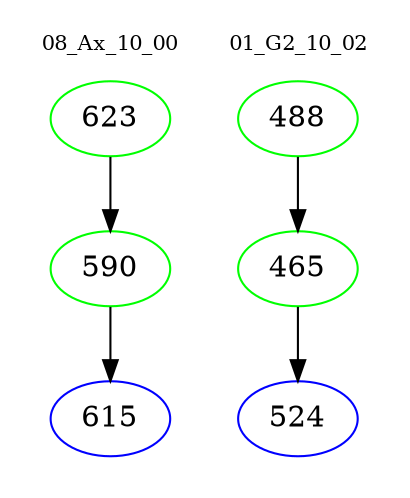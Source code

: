digraph{
subgraph cluster_0 {
color = white
label = "08_Ax_10_00";
fontsize=10;
T0_623 [label="623", color="green"]
T0_623 -> T0_590 [color="black"]
T0_590 [label="590", color="green"]
T0_590 -> T0_615 [color="black"]
T0_615 [label="615", color="blue"]
}
subgraph cluster_1 {
color = white
label = "01_G2_10_02";
fontsize=10;
T1_488 [label="488", color="green"]
T1_488 -> T1_465 [color="black"]
T1_465 [label="465", color="green"]
T1_465 -> T1_524 [color="black"]
T1_524 [label="524", color="blue"]
}
}
